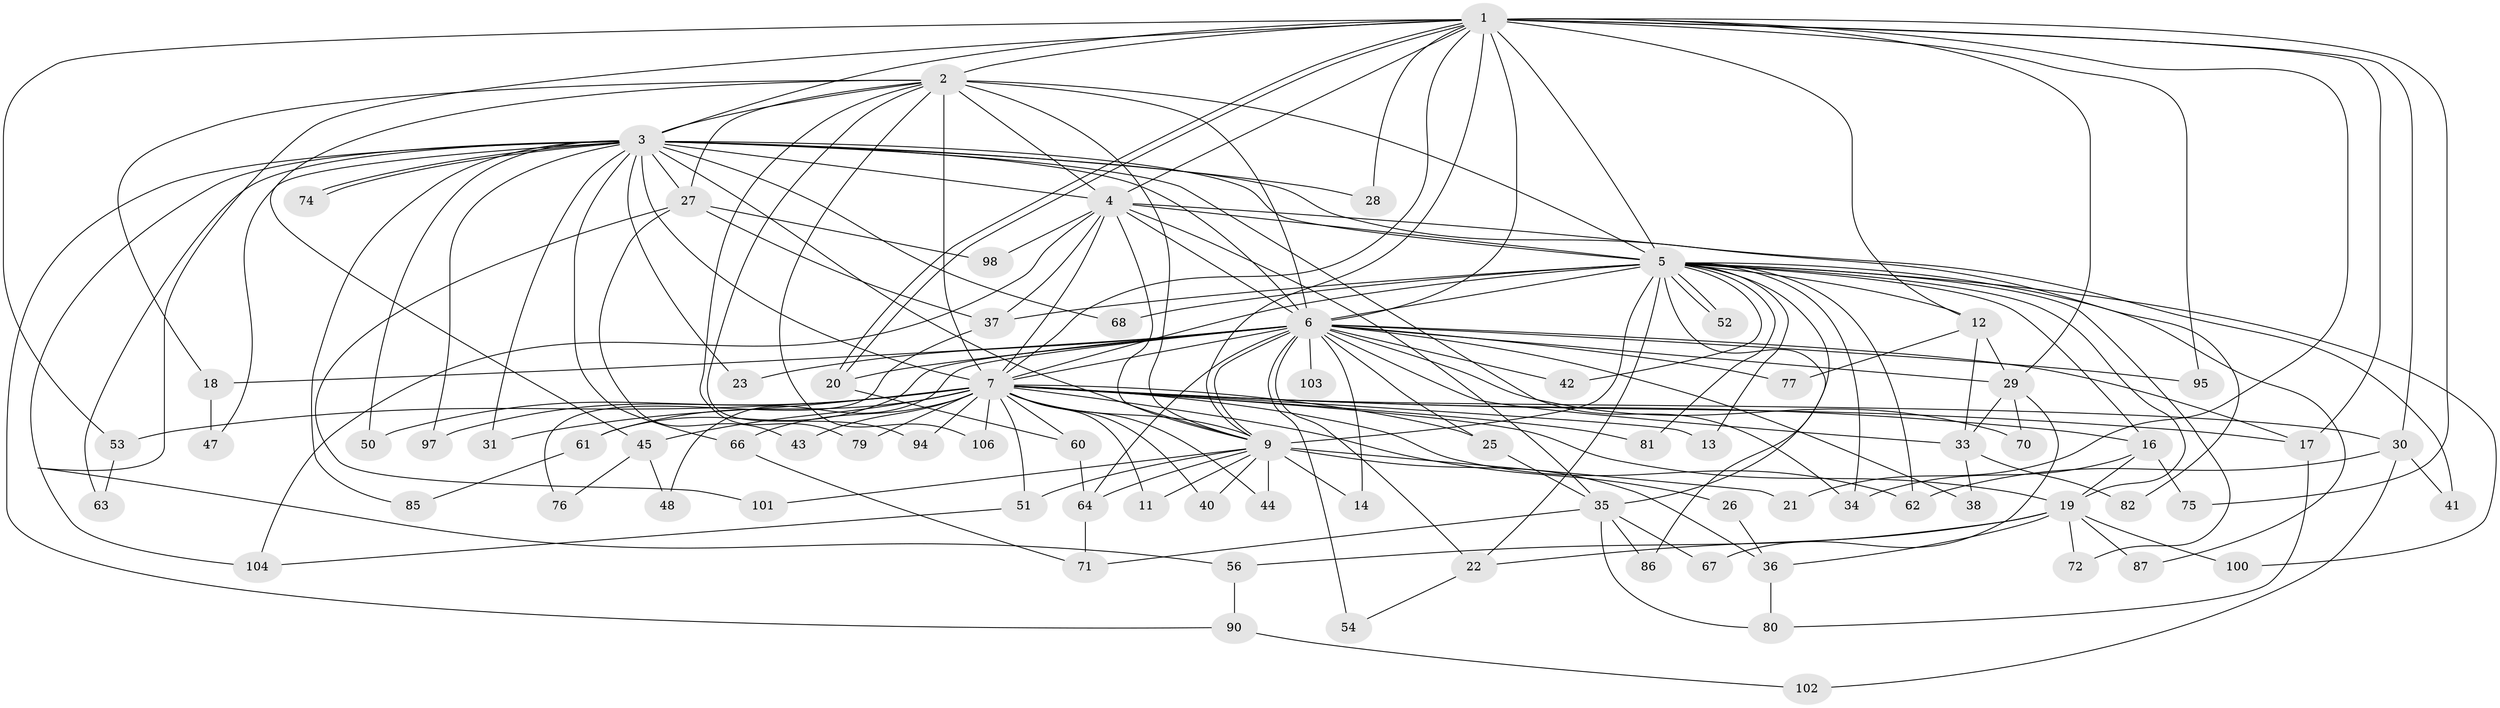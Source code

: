 // original degree distribution, {22: 0.009345794392523364, 16: 0.018691588785046728, 26: 0.009345794392523364, 14: 0.018691588785046728, 32: 0.009345794392523364, 20: 0.009345794392523364, 25: 0.009345794392523364, 29: 0.009345794392523364, 2: 0.5420560747663551, 5: 0.056074766355140186, 3: 0.205607476635514, 4: 0.07476635514018691, 8: 0.009345794392523364, 6: 0.018691588785046728}
// Generated by graph-tools (version 1.1) at 2025/41/03/06/25 10:41:34]
// undirected, 80 vertices, 185 edges
graph export_dot {
graph [start="1"]
  node [color=gray90,style=filled];
  1 [super="+58"];
  2 [super="+49"];
  3 [super="+15"];
  4;
  5 [super="+93"];
  6 [super="+8"];
  7 [super="+10"];
  9 [super="+24"];
  11;
  12 [super="+39"];
  13;
  14;
  16 [super="+32"];
  17 [super="+88"];
  18;
  19 [super="+46"];
  20 [super="+73"];
  21;
  22 [super="+83"];
  23 [super="+91"];
  25;
  26;
  27 [super="+59"];
  28;
  29 [super="+65"];
  30;
  31;
  33;
  34 [super="+69"];
  35 [super="+57"];
  36 [super="+78"];
  37;
  38;
  40;
  41;
  42;
  43;
  44;
  45 [super="+55"];
  47;
  48;
  50 [super="+107"];
  51;
  52;
  53;
  54;
  56;
  60 [super="+92"];
  61;
  62 [super="+89"];
  63;
  64 [super="+99"];
  66;
  67;
  68;
  70;
  71 [super="+96"];
  72;
  74;
  75;
  76;
  77;
  79;
  80 [super="+84"];
  81;
  82;
  85;
  86;
  87;
  90;
  94;
  95;
  97;
  98;
  100;
  101;
  102;
  103;
  104 [super="+105"];
  106;
  1 -- 2;
  1 -- 3;
  1 -- 4;
  1 -- 5 [weight=2];
  1 -- 6 [weight=2];
  1 -- 7 [weight=2];
  1 -- 9;
  1 -- 12;
  1 -- 17;
  1 -- 20;
  1 -- 20;
  1 -- 21;
  1 -- 28;
  1 -- 29;
  1 -- 30;
  1 -- 53;
  1 -- 56;
  1 -- 75;
  1 -- 95;
  2 -- 3;
  2 -- 4;
  2 -- 5;
  2 -- 6 [weight=2];
  2 -- 7 [weight=3];
  2 -- 9;
  2 -- 18;
  2 -- 27;
  2 -- 79;
  2 -- 94;
  2 -- 106;
  2 -- 45;
  3 -- 4;
  3 -- 5 [weight=2];
  3 -- 6 [weight=2];
  3 -- 7 [weight=2];
  3 -- 9;
  3 -- 23;
  3 -- 27;
  3 -- 28;
  3 -- 34;
  3 -- 47;
  3 -- 50;
  3 -- 63;
  3 -- 66;
  3 -- 68;
  3 -- 74;
  3 -- 74;
  3 -- 82;
  3 -- 85;
  3 -- 90;
  3 -- 97;
  3 -- 31;
  3 -- 104;
  4 -- 5;
  4 -- 6 [weight=2];
  4 -- 7 [weight=2];
  4 -- 9;
  4 -- 35;
  4 -- 37;
  4 -- 41;
  4 -- 98;
  4 -- 104;
  5 -- 6 [weight=2];
  5 -- 7 [weight=2];
  5 -- 9 [weight=2];
  5 -- 12;
  5 -- 13;
  5 -- 16;
  5 -- 19;
  5 -- 35;
  5 -- 37;
  5 -- 42;
  5 -- 52;
  5 -- 52;
  5 -- 62;
  5 -- 68;
  5 -- 72;
  5 -- 81;
  5 -- 86;
  5 -- 87;
  5 -- 100;
  5 -- 34;
  5 -- 22;
  6 -- 7 [weight=4];
  6 -- 9 [weight=2];
  6 -- 17;
  6 -- 29;
  6 -- 38;
  6 -- 54;
  6 -- 103 [weight=2];
  6 -- 70;
  6 -- 77;
  6 -- 14;
  6 -- 18;
  6 -- 22;
  6 -- 23 [weight=2];
  6 -- 25;
  6 -- 95;
  6 -- 33;
  6 -- 42;
  6 -- 48;
  6 -- 61;
  6 -- 20;
  6 -- 64;
  7 -- 9 [weight=2];
  7 -- 11;
  7 -- 25;
  7 -- 40;
  7 -- 45 [weight=2];
  7 -- 50 [weight=2];
  7 -- 60 [weight=2];
  7 -- 62;
  7 -- 66;
  7 -- 79;
  7 -- 97;
  7 -- 106;
  7 -- 13;
  7 -- 16;
  7 -- 81;
  7 -- 19 [weight=2];
  7 -- 26;
  7 -- 30;
  7 -- 31;
  7 -- 94;
  7 -- 43;
  7 -- 44;
  7 -- 51;
  7 -- 53;
  7 -- 61;
  7 -- 17;
  9 -- 11;
  9 -- 14;
  9 -- 21;
  9 -- 44;
  9 -- 51;
  9 -- 101;
  9 -- 64;
  9 -- 36;
  9 -- 40;
  12 -- 77;
  12 -- 33;
  12 -- 29;
  16 -- 75;
  16 -- 34;
  16 -- 19;
  17 -- 80;
  18 -- 47;
  19 -- 22;
  19 -- 56;
  19 -- 87;
  19 -- 36;
  19 -- 72;
  19 -- 100;
  20 -- 60;
  22 -- 54;
  25 -- 35;
  26 -- 36;
  27 -- 43;
  27 -- 98;
  27 -- 101;
  27 -- 37;
  29 -- 33;
  29 -- 70;
  29 -- 67;
  30 -- 41;
  30 -- 102;
  30 -- 62;
  33 -- 38;
  33 -- 82;
  35 -- 67;
  35 -- 71;
  35 -- 80;
  35 -- 86;
  36 -- 80;
  37 -- 76;
  45 -- 48;
  45 -- 76;
  51 -- 104;
  53 -- 63;
  56 -- 90;
  60 -- 64;
  61 -- 85;
  64 -- 71;
  66 -- 71;
  90 -- 102;
}
